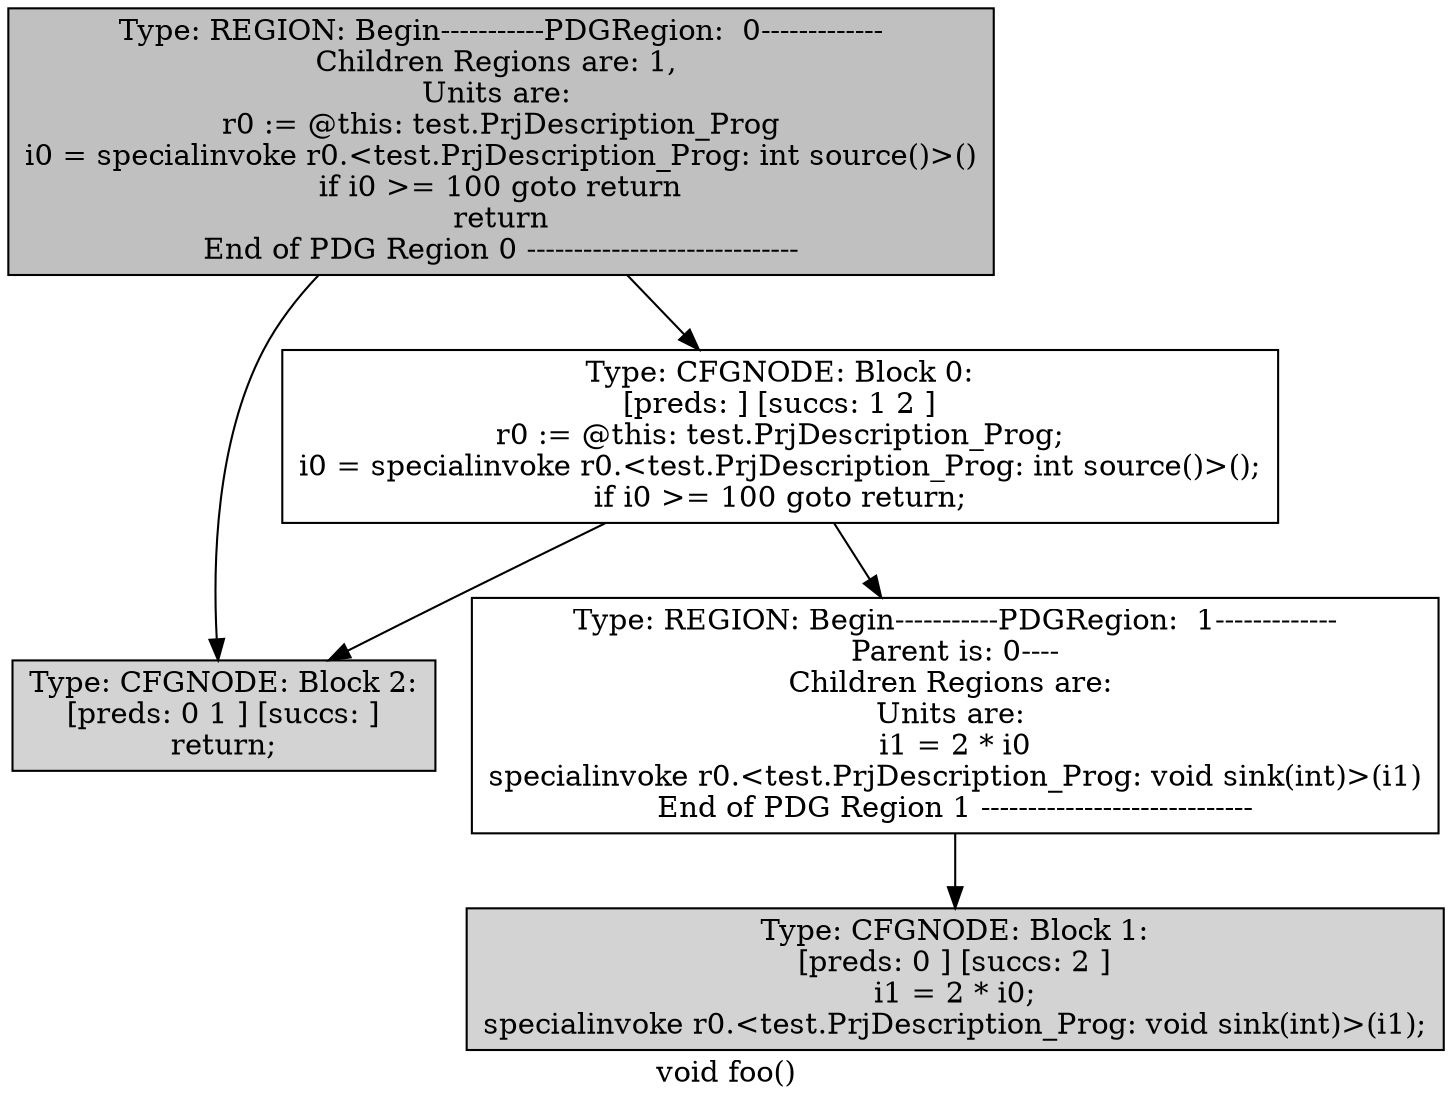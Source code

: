 digraph "void foo()" {
    label="void foo()";
    node [shape=box];
    "0" [style=filled,fillcolor=lightgray,label="Type: CFGNODE: Block 2:\n[preds: 0 1 ] [succs: ]\nreturn;\n",];
    "1" [label="Type: REGION: Begin-----------PDGRegion:  1-------------\nParent is: 0----\nChildren Regions are: \nUnits are: \ni1 = 2 * i0\nspecialinvoke r0.<test.PrjDescription_Prog: void sink(int)>(i1)\nEnd of PDG Region 1 -----------------------------\n",];
    "2" [style=filled,fillcolor=lightgray,label="Type: CFGNODE: Block 1:\n[preds: 0 ] [succs: 2 ]\ni1 = 2 * i0;\nspecialinvoke r0.<test.PrjDescription_Prog: void sink(int)>(i1);\n",];
    "1"->"2";
    "3" [label="Type: CFGNODE: Block 0:\n[preds: ] [succs: 1 2 ]\nr0 := @this: test.PrjDescription_Prog;\ni0 = specialinvoke r0.<test.PrjDescription_Prog: int source()>();\nif i0 >= 100 goto return;\n",];
    "3"->"0";
    "3"->"1";
    "4" [style=filled,fillcolor=gray,label="Type: REGION: Begin-----------PDGRegion:  0-------------\nChildren Regions are: 1, \nUnits are: \nr0 := @this: test.PrjDescription_Prog\ni0 = specialinvoke r0.<test.PrjDescription_Prog: int source()>()\nif i0 >= 100 goto return\nreturn\nEnd of PDG Region 0 -----------------------------\n",];
    "4"->"0";
    "4"->"3";
}
